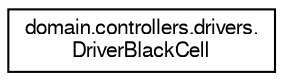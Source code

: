 digraph "Representación gráfica de la clase"
{
 // LATEX_PDF_SIZE
  edge [fontname="FreeSans",fontsize="10",labelfontname="FreeSans",labelfontsize="10"];
  node [fontname="FreeSans",fontsize="10",shape=record];
  rankdir="LR";
  Node0 [label="domain.controllers.drivers.\lDriverBlackCell",height=0.2,width=0.4,color="black", fillcolor="white", style="filled",URL="$classdomain_1_1controllers_1_1drivers_1_1_driver_black_cell.html",tooltip="Clase DriverBlackCell que comprueba la correctividad de las funciones de la clase BlackCell."];
}
